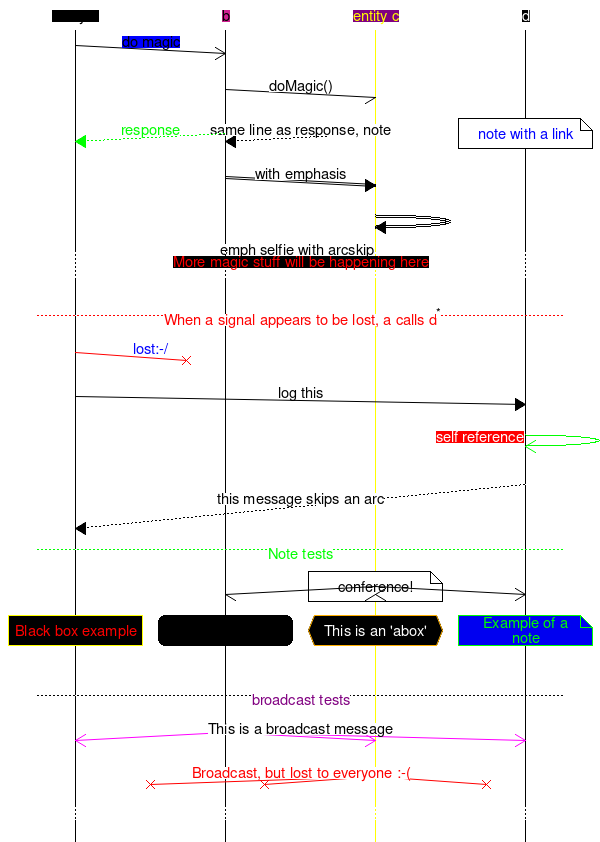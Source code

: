 msc {
  # options
  hscale="1.0" /*, width=600 */,arcgradient="8";

  # entities
  a [label="entity a", textbgcolor="pink"],
  b[textbgcolor="violet"],
  "entity c"[textbgcolor="purple", textcolor="yellow", linecolor="yellow"],
  d[textbgcolor="black", textcolor="white"];

  # arcs
  a =>> b [label="do magic", textcolor="cyan", textbgcolor="blue"];
  b -> "entity c" [label="doMagic()"];  

  "entity c" >> b[label="same line as response, note"],
  b >> a [label="response", linecolor="green", textcolor="green"],
  d note d [label="note with a link", url="https://github.com/sverweij/mscgen_js"];
  b :> "entity c" [label="with emphasis"];
  "entity c" :> "entity c"[label="emph selfie with arcskip", arcskip="2"];
  ... [label="More magic stuff will be happening here", textcolor="red", textbgcolor="gold"];
  |||;

  --- [label="When a signal appears to be lost, a calls d", id="*",textcolor="red", linecolor="red"];
  a-xb [label="lost:-/", linecolor="red", textcolor="blue"];
  a=>d[label="log this"];
  d =>> d [label="self reference", textbgcolor="red", textcolor="white", linecolor="green"];
  d >>a[label="this message skips an arc", arcskip="1"];
  |||;
  ---[label="Note tests", textcolor="green", linecolor="green"];
  "entity c" note "entity c" [label="conference!"],
  "entity c" <<=>> d,
  "entity c" <-> b;
  a box a  [label="Black box example", textcolor="red", textbgcolor="black", linecolor="yellow"],
  b rbox b [label="This is an 'rbox' example", textbgcolor="cyan"],
  "entity c" abox "entity c" [label="This is an 'abox'", textcolor="white", textbgcolor="brown", linecolor="orange"],
  d note d [label="Example of a note", linecolor="green", textcolor="green", textbgcolor="#0F0"];
  |||;
  ---[label="broadcast tests", textcolor="purple", linecolor="brown"];
  * <<= b  [label="This is a broadcast message", linecolor="fuchsia"];
  "entity c" -x * [label="Broadcast, but lost to everyone :-(", textcolor="red", linecolor="red"];
  ...; # it goes on and on and on ...
}

